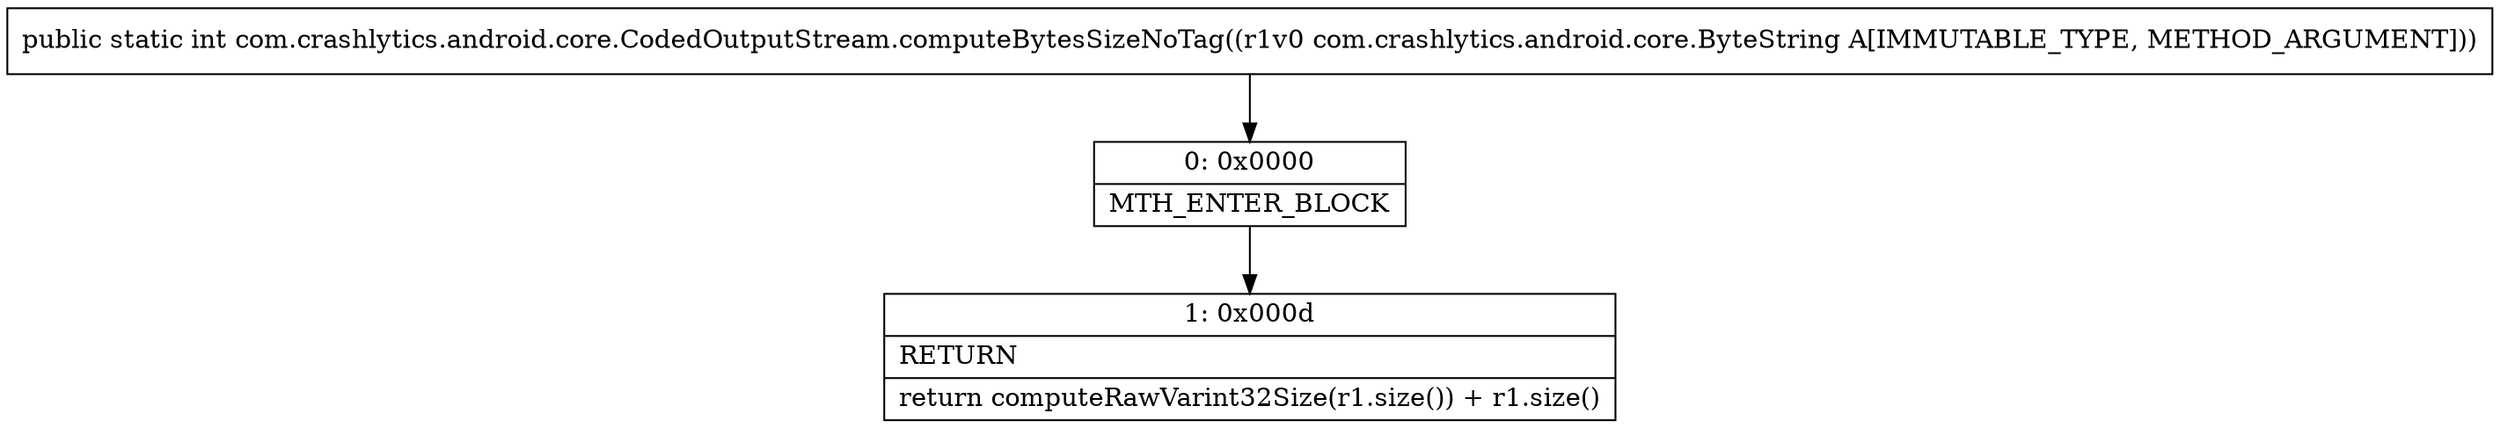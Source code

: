 digraph "CFG forcom.crashlytics.android.core.CodedOutputStream.computeBytesSizeNoTag(Lcom\/crashlytics\/android\/core\/ByteString;)I" {
Node_0 [shape=record,label="{0\:\ 0x0000|MTH_ENTER_BLOCK\l}"];
Node_1 [shape=record,label="{1\:\ 0x000d|RETURN\l|return computeRawVarint32Size(r1.size()) + r1.size()\l}"];
MethodNode[shape=record,label="{public static int com.crashlytics.android.core.CodedOutputStream.computeBytesSizeNoTag((r1v0 com.crashlytics.android.core.ByteString A[IMMUTABLE_TYPE, METHOD_ARGUMENT])) }"];
MethodNode -> Node_0;
Node_0 -> Node_1;
}


